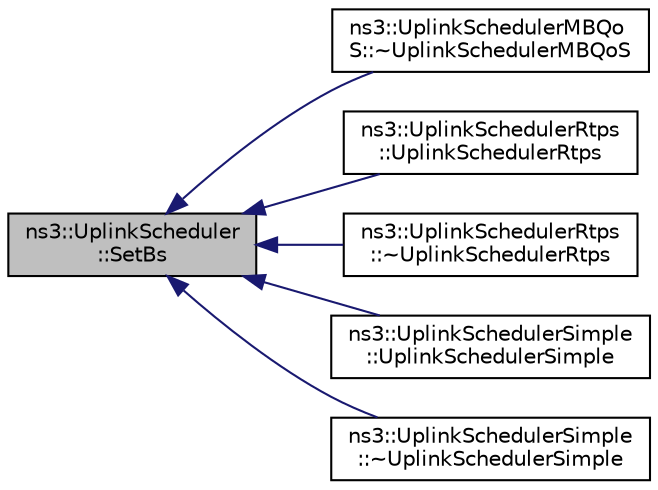 digraph "ns3::UplinkScheduler::SetBs"
{
  edge [fontname="Helvetica",fontsize="10",labelfontname="Helvetica",labelfontsize="10"];
  node [fontname="Helvetica",fontsize="10",shape=record];
  rankdir="LR";
  Node1 [label="ns3::UplinkScheduler\l::SetBs",height=0.2,width=0.4,color="black", fillcolor="grey75", style="filled", fontcolor="black"];
  Node1 -> Node2 [dir="back",color="midnightblue",fontsize="10",style="solid"];
  Node2 [label="ns3::UplinkSchedulerMBQo\lS::~UplinkSchedulerMBQoS",height=0.2,width=0.4,color="black", fillcolor="white", style="filled",URL="$d6/d45/classns3_1_1UplinkSchedulerMBQoS.html#a859988f74ef9331a784178c7ea538e24"];
  Node1 -> Node3 [dir="back",color="midnightblue",fontsize="10",style="solid"];
  Node3 [label="ns3::UplinkSchedulerRtps\l::UplinkSchedulerRtps",height=0.2,width=0.4,color="black", fillcolor="white", style="filled",URL="$da/de2/classns3_1_1UplinkSchedulerRtps.html#abb7bd631422652d8bbf06dc3b5b74f72"];
  Node1 -> Node4 [dir="back",color="midnightblue",fontsize="10",style="solid"];
  Node4 [label="ns3::UplinkSchedulerRtps\l::~UplinkSchedulerRtps",height=0.2,width=0.4,color="black", fillcolor="white", style="filled",URL="$da/de2/classns3_1_1UplinkSchedulerRtps.html#a8cebc01f81be845cf278948ea4e070a8"];
  Node1 -> Node5 [dir="back",color="midnightblue",fontsize="10",style="solid"];
  Node5 [label="ns3::UplinkSchedulerSimple\l::UplinkSchedulerSimple",height=0.2,width=0.4,color="black", fillcolor="white", style="filled",URL="$d3/d6c/classns3_1_1UplinkSchedulerSimple.html#a25b347f80fb5729b6e439f017dee9031"];
  Node1 -> Node6 [dir="back",color="midnightblue",fontsize="10",style="solid"];
  Node6 [label="ns3::UplinkSchedulerSimple\l::~UplinkSchedulerSimple",height=0.2,width=0.4,color="black", fillcolor="white", style="filled",URL="$d3/d6c/classns3_1_1UplinkSchedulerSimple.html#adbf77197f0dd8c8a37ae2446759c4761"];
}
